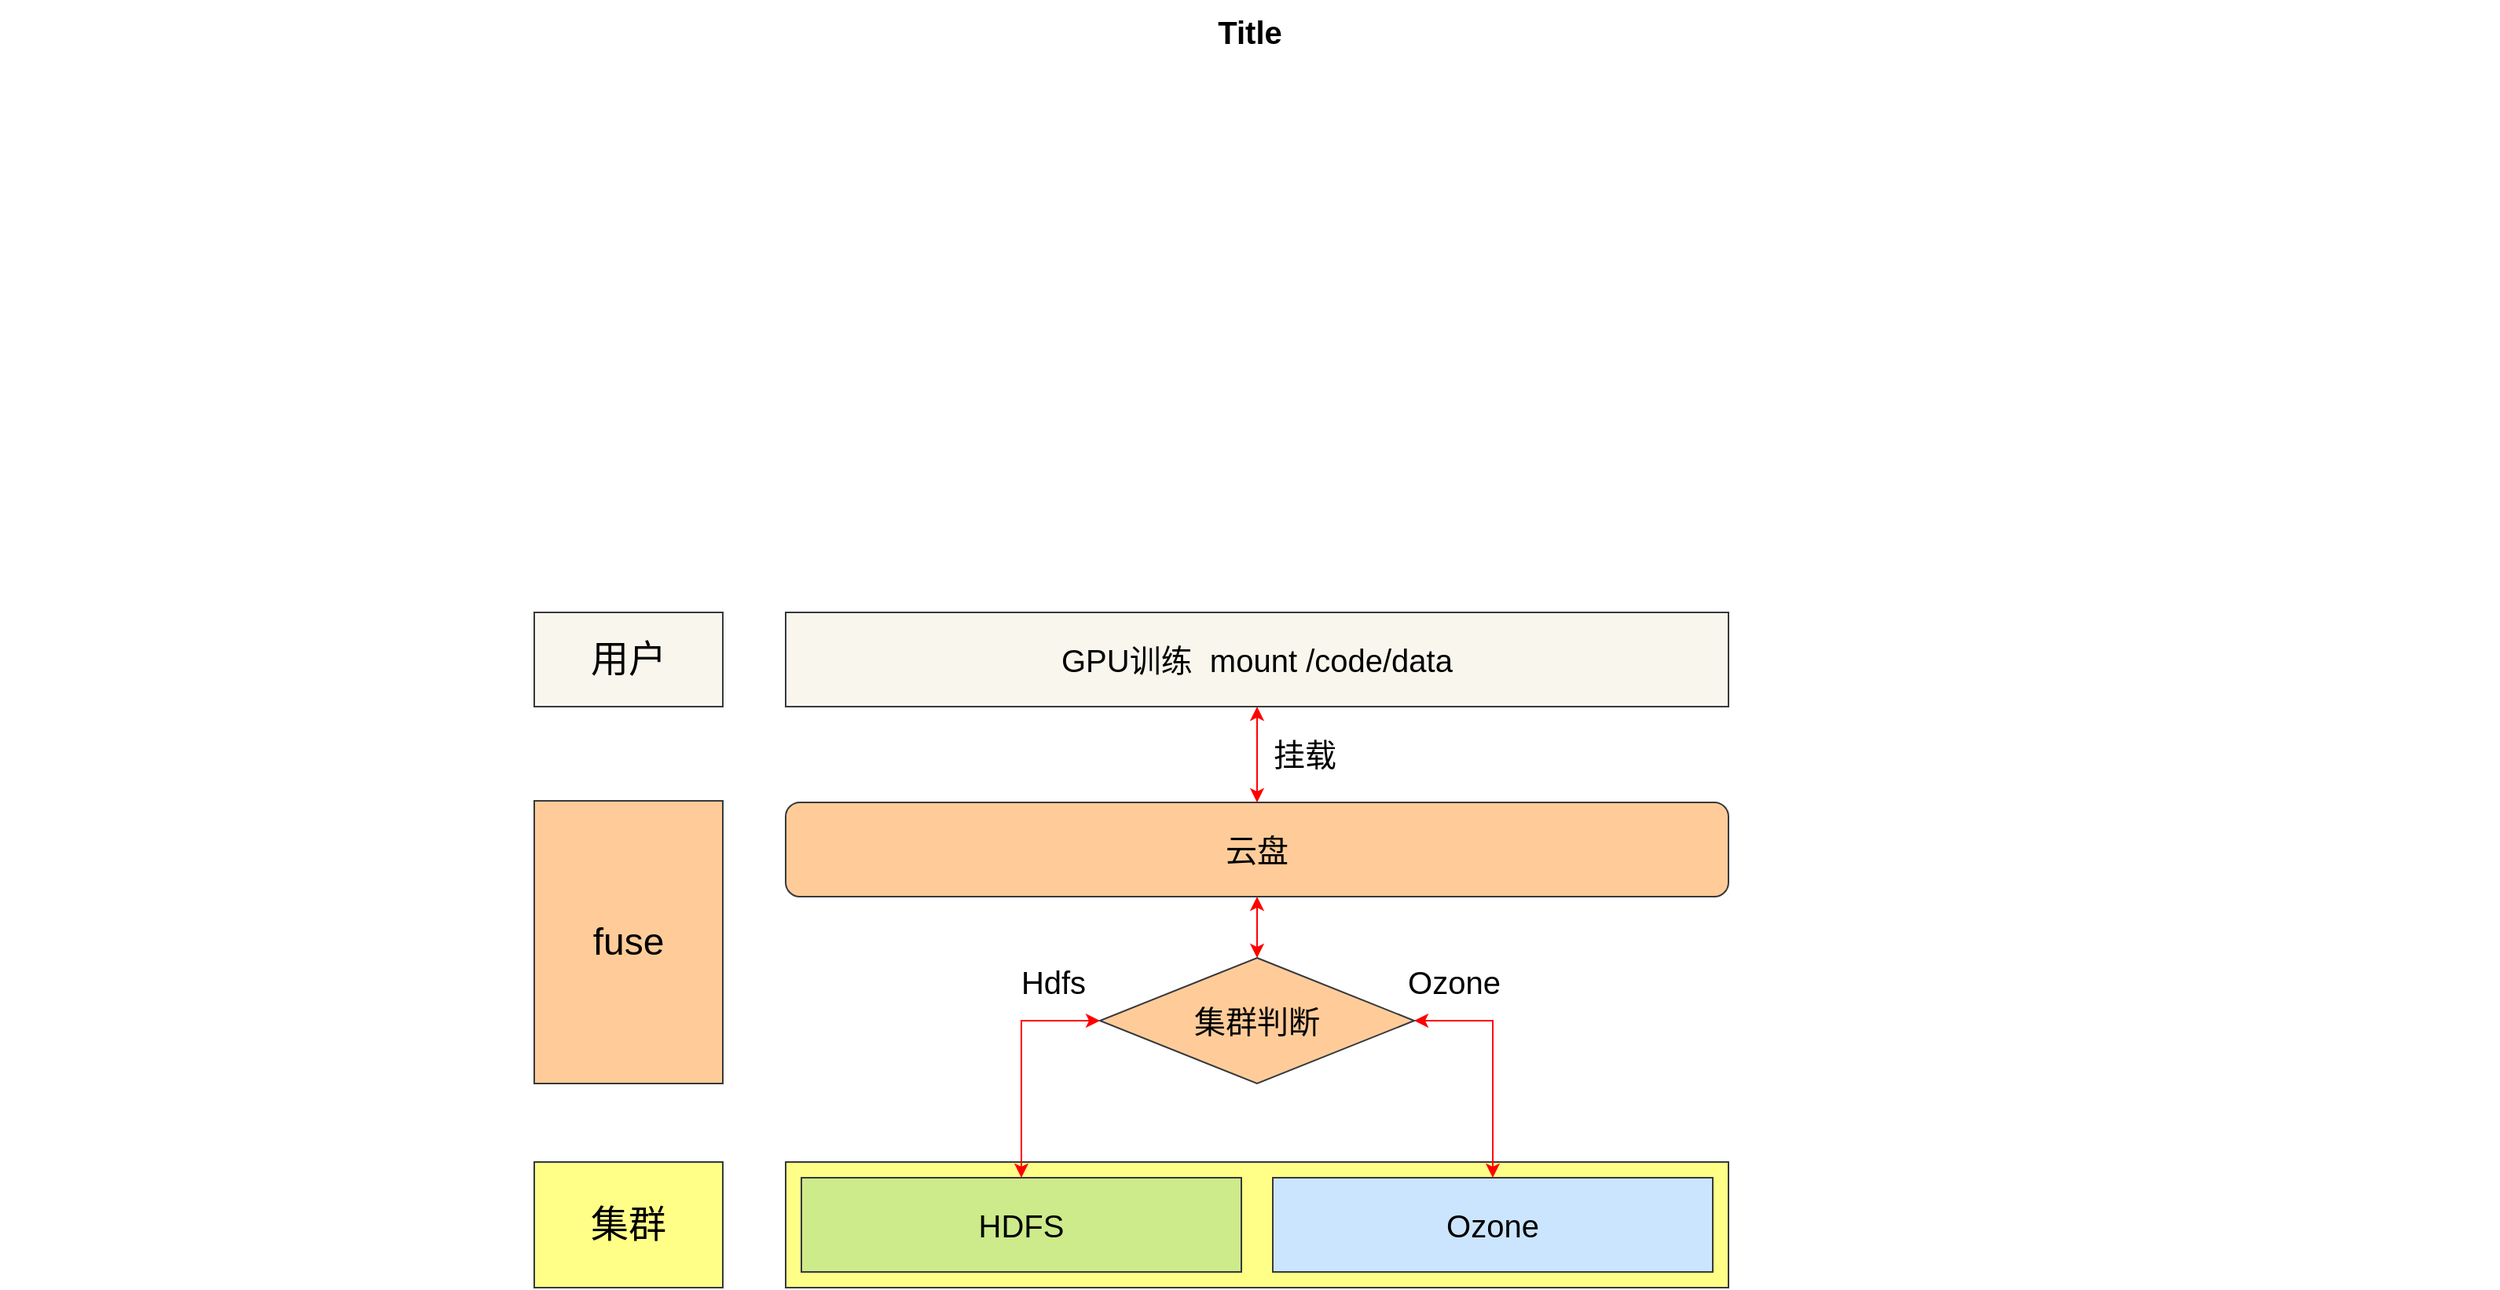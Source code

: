 <mxfile version="14.4.8" type="github">
  <diagram id="6I0OCvxSQrVGMHxT2VVA" name="Page-1">
    <mxGraphModel dx="1351" dy="817" grid="1" gridSize="10" guides="1" tooltips="1" connect="1" arrows="1" fold="1" page="1" pageScale="1" pageWidth="850" pageHeight="1100" math="0" shadow="0">
      <root>
        <mxCell id="0" />
        <mxCell id="1" parent="0" />
        <mxCell id="dKdSaXE48SgPbhcamS2K-63" value="Title" style="text;strokeColor=none;fillColor=none;html=1;fontSize=20;fontStyle=1;verticalAlign=middle;align=center;" parent="1" vertex="1">
          <mxGeometry x="50" y="70" width="1590" height="40" as="geometry" />
        </mxCell>
        <mxCell id="X29LuGHNiClTRaS67Aqx-1" value="" style="rounded=0;whiteSpace=wrap;html=1;fillColor=#ffff88;strokeColor=#36393d;fontSize=20;" vertex="1" parent="1">
          <mxGeometry x="550" y="810" width="600" height="80" as="geometry" />
        </mxCell>
        <mxCell id="X29LuGHNiClTRaS67Aqx-2" value="HDFS" style="rounded=0;whiteSpace=wrap;html=1;fillColor=#cdeb8b;strokeColor=#36393d;fontSize=20;" vertex="1" parent="1">
          <mxGeometry x="560" y="820" width="280" height="60" as="geometry" />
        </mxCell>
        <mxCell id="X29LuGHNiClTRaS67Aqx-3" value="Ozone" style="rounded=0;whiteSpace=wrap;html=1;fillColor=#cce5ff;strokeColor=#36393d;fontSize=20;" vertex="1" parent="1">
          <mxGeometry x="860" y="820" width="280" height="60" as="geometry" />
        </mxCell>
        <mxCell id="X29LuGHNiClTRaS67Aqx-10" style="edgeStyle=orthogonalEdgeStyle;rounded=0;orthogonalLoop=1;jettySize=auto;html=1;exitX=0.5;exitY=1;exitDx=0;exitDy=0;fontSize=20;startArrow=classic;startFill=1;strokeColor=#FF0000;" edge="1" parent="1" source="X29LuGHNiClTRaS67Aqx-4" target="X29LuGHNiClTRaS67Aqx-11">
          <mxGeometry relative="1" as="geometry">
            <mxPoint x="850.429" y="690" as="targetPoint" />
          </mxGeometry>
        </mxCell>
        <mxCell id="X29LuGHNiClTRaS67Aqx-4" value="云盘" style="rounded=1;whiteSpace=wrap;html=1;fillColor=#ffcc99;fontSize=20;strokeColor=#36393d;" vertex="1" parent="1">
          <mxGeometry x="550" y="581" width="600" height="60" as="geometry" />
        </mxCell>
        <mxCell id="X29LuGHNiClTRaS67Aqx-16" style="edgeStyle=orthogonalEdgeStyle;rounded=0;orthogonalLoop=1;jettySize=auto;html=1;exitX=0.5;exitY=1;exitDx=0;exitDy=0;entryX=0.5;entryY=0;entryDx=0;entryDy=0;fontSize=20;startArrow=classic;startFill=1;strokeColor=#FF0000;" edge="1" parent="1" source="X29LuGHNiClTRaS67Aqx-7" target="X29LuGHNiClTRaS67Aqx-4">
          <mxGeometry relative="1" as="geometry" />
        </mxCell>
        <mxCell id="X29LuGHNiClTRaS67Aqx-7" value="GPU训练&amp;nbsp; mount /code/data" style="rounded=0;whiteSpace=wrap;html=1;fillColor=#f9f7ed;fontSize=20;strokeColor=#36393d;" vertex="1" parent="1">
          <mxGeometry x="550" y="460" width="600" height="60" as="geometry" />
        </mxCell>
        <mxCell id="X29LuGHNiClTRaS67Aqx-9" value="挂载" style="text;html=1;align=center;verticalAlign=middle;resizable=0;points=[];autosize=1;fontSize=20;" vertex="1" parent="1">
          <mxGeometry x="850" y="535" width="60" height="30" as="geometry" />
        </mxCell>
        <mxCell id="X29LuGHNiClTRaS67Aqx-12" style="edgeStyle=orthogonalEdgeStyle;rounded=0;orthogonalLoop=1;jettySize=auto;html=1;exitX=1;exitY=0.5;exitDx=0;exitDy=0;entryX=0.5;entryY=0;entryDx=0;entryDy=0;fontSize=20;startArrow=classic;startFill=1;strokeColor=#FF0000;" edge="1" parent="1" source="X29LuGHNiClTRaS67Aqx-11" target="X29LuGHNiClTRaS67Aqx-3">
          <mxGeometry relative="1" as="geometry" />
        </mxCell>
        <mxCell id="X29LuGHNiClTRaS67Aqx-13" style="edgeStyle=orthogonalEdgeStyle;rounded=0;orthogonalLoop=1;jettySize=auto;html=1;exitX=0;exitY=0.5;exitDx=0;exitDy=0;entryX=0.5;entryY=0;entryDx=0;entryDy=0;fontSize=20;startArrow=classic;startFill=1;strokeColor=#FF0000;" edge="1" parent="1" source="X29LuGHNiClTRaS67Aqx-11" target="X29LuGHNiClTRaS67Aqx-2">
          <mxGeometry relative="1" as="geometry" />
        </mxCell>
        <mxCell id="X29LuGHNiClTRaS67Aqx-11" value="集群判断" style="rhombus;whiteSpace=wrap;html=1;strokeColor=#36393d;fillColor=#ffcc99;fontSize=20;" vertex="1" parent="1">
          <mxGeometry x="750" y="680" width="200" height="80" as="geometry" />
        </mxCell>
        <mxCell id="X29LuGHNiClTRaS67Aqx-14" value="Ozone" style="text;html=1;align=center;verticalAlign=middle;resizable=0;points=[];autosize=1;fontSize=20;" vertex="1" parent="1">
          <mxGeometry x="940" y="680" width="70" height="30" as="geometry" />
        </mxCell>
        <mxCell id="X29LuGHNiClTRaS67Aqx-15" value="Hdfs" style="text;html=1;align=center;verticalAlign=middle;resizable=0;points=[];autosize=1;fontSize=20;" vertex="1" parent="1">
          <mxGeometry x="690" y="680" width="60" height="30" as="geometry" />
        </mxCell>
        <mxCell id="X29LuGHNiClTRaS67Aqx-17" value="用户" style="rounded=0;whiteSpace=wrap;html=1;fillColor=#f9f7ed;fontSize=24;strokeColor=#36393d;" vertex="1" parent="1">
          <mxGeometry x="390" y="460" width="120" height="60" as="geometry" />
        </mxCell>
        <mxCell id="X29LuGHNiClTRaS67Aqx-18" value="集群" style="rounded=0;whiteSpace=wrap;html=1;fillColor=#ffff88;fontSize=24;strokeColor=#36393d;" vertex="1" parent="1">
          <mxGeometry x="390" y="810" width="120" height="80" as="geometry" />
        </mxCell>
        <mxCell id="X29LuGHNiClTRaS67Aqx-19" value="fuse" style="rounded=0;whiteSpace=wrap;html=1;fillColor=#ffcc99;fontSize=24;strokeColor=#36393d;" vertex="1" parent="1">
          <mxGeometry x="390" y="580" width="120" height="180" as="geometry" />
        </mxCell>
      </root>
    </mxGraphModel>
  </diagram>
</mxfile>
